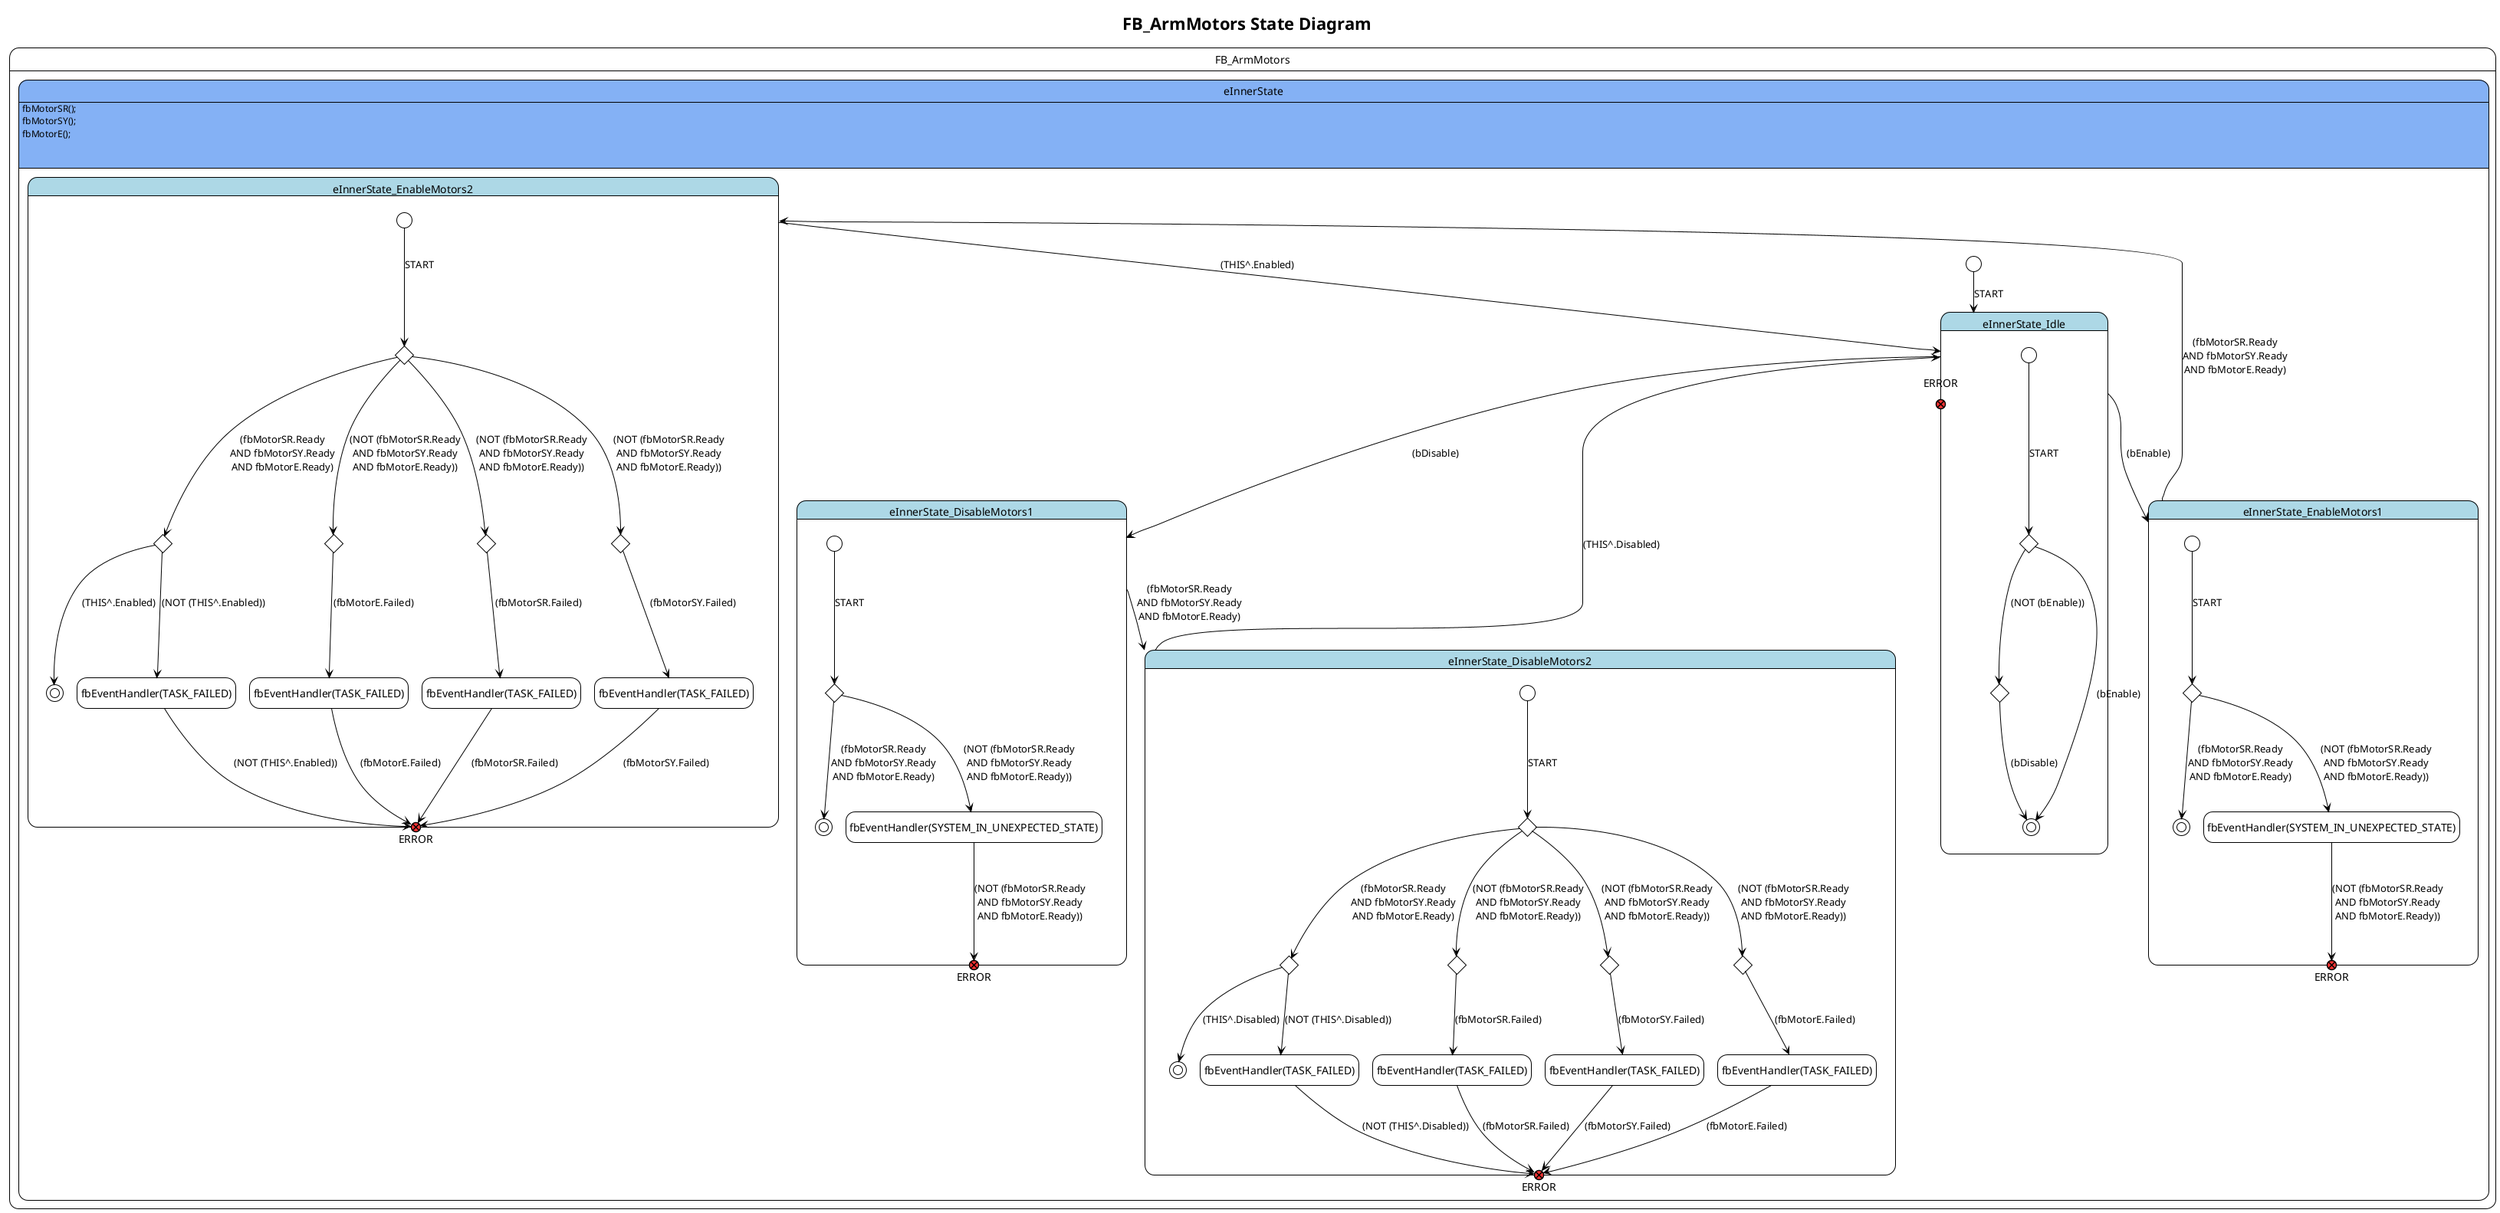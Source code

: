 @startuml State Diagram

!theme plain
'skin rose
'left to right direction
hide empty description
'!theme reddress-lightgreen
title FB_ArmMotors State Diagram



state FB_ArmMotors{

state eInnerState #84b1f5 {
	[*] --> eInnerState_Idle : START
	state eInnerState_Idle #lightblue {
state "ERROR" as eInnerState_Idle_ERROR <<exitPoint>> #ff3333
	state eInnerState_Idle_Node_0 <<choice>>
	[*] ---> eInnerState_Idle_Node_0 : START
	eInnerState_Idle_Node_0 ---> [*] : (bEnable)
	state eInnerState_Idle_Node_1 <<choice>>
	eInnerState_Idle_Node_1 ---> [*] : (bDisable)
	}
	state eInnerState_EnableMotors1 #lightblue {
state "ERROR" as eInnerState_EnableMotors1_ERROR <<exitPoint>> #ff3333
	state eInnerState_EnableMotors1_Node_0 <<choice>>
	[*] ---> eInnerState_EnableMotors1_Node_0 : START
	eInnerState_EnableMotors1_Node_0 ---> [*] : (fbMotorSR.Ready\nAND fbMotorSY.Ready\nAND fbMotorE.Ready)
	state "fbEventHandler(SYSTEM_IN_UNEXPECTED_STATE)" as eInnerState_EnableMotors1_Node_1 
	}
	state eInnerState_EnableMotors2 #lightblue {
state "ERROR" as eInnerState_EnableMotors2_ERROR <<exitPoint>> #ff3333
	state eInnerState_EnableMotors2_Node_0 <<choice>>
	[*] ---> eInnerState_EnableMotors2_Node_0 : START
		state eInnerState_EnableMotors2_Node_1 <<choice>>
	eInnerState_EnableMotors2_Node_1 ---> [*] : (THIS^.Enabled)
		state "fbEventHandler(TASK_FAILED)" as eInnerState_EnableMotors2_Node_2 
		state eInnerState_EnableMotors2_Node_3 <<choice>>
		state "fbEventHandler(TASK_FAILED)" as eInnerState_EnableMotors2_Node_4 
		state eInnerState_EnableMotors2_Node_5 <<choice>>
		state "fbEventHandler(TASK_FAILED)" as eInnerState_EnableMotors2_Node_6 
		state eInnerState_EnableMotors2_Node_7 <<choice>>
		state "fbEventHandler(TASK_FAILED)" as eInnerState_EnableMotors2_Node_8 
	}
	state eInnerState_DisableMotors1 #lightblue {
state "ERROR" as eInnerState_DisableMotors1_ERROR <<exitPoint>> #ff3333
	state eInnerState_DisableMotors1_Node_0 <<choice>>
	[*] ---> eInnerState_DisableMotors1_Node_0 : START
	eInnerState_DisableMotors1_Node_0 ---> [*] : (fbMotorSR.Ready\nAND fbMotorSY.Ready\nAND fbMotorE.Ready)
	state "fbEventHandler(SYSTEM_IN_UNEXPECTED_STATE)" as eInnerState_DisableMotors1_Node_1 
	}
	state eInnerState_DisableMotors2 #lightblue {
state "ERROR" as eInnerState_DisableMotors2_ERROR <<exitPoint>> #ff3333
	state eInnerState_DisableMotors2_Node_0 <<choice>>
	[*] ---> eInnerState_DisableMotors2_Node_0 : START
		state eInnerState_DisableMotors2_Node_1 <<choice>>
	eInnerState_DisableMotors2_Node_1 ---> [*] : (THIS^.Disabled)
		state "fbEventHandler(TASK_FAILED)" as eInnerState_DisableMotors2_Node_2 
		state eInnerState_DisableMotors2_Node_3 <<choice>>
		state "fbEventHandler(TASK_FAILED)" as eInnerState_DisableMotors2_Node_4 
		state eInnerState_DisableMotors2_Node_5 <<choice>>
		state "fbEventHandler(TASK_FAILED)" as eInnerState_DisableMotors2_Node_6 
		state eInnerState_DisableMotors2_Node_7 <<choice>>
		state "fbEventHandler(TASK_FAILED)" as eInnerState_DisableMotors2_Node_8 
	}
	}
	eInnerState_Idle ---> eInnerState_EnableMotors1 : (bEnable)
	eInnerState_Idle_Node_0 ---> eInnerState_Idle_Node_1 : (NOT (bEnable))
	eInnerState_Idle ---> eInnerState_DisableMotors1 : (bDisable)
	eInnerState_EnableMotors1 ---> eInnerState_EnableMotors2 : (fbMotorSR.Ready\nAND fbMotorSY.Ready\nAND fbMotorE.Ready)
	eInnerState_EnableMotors1_Node_0 ---> eInnerState_EnableMotors1_Node_1 : (NOT (fbMotorSR.Ready\nAND fbMotorSY.Ready\nAND fbMotorE.Ready))
	eInnerState_EnableMotors1_Node_1 ---> eInnerState_EnableMotors1_ERROR : (NOT (fbMotorSR.Ready\nAND fbMotorSY.Ready\nAND fbMotorE.Ready))
	eInnerState_EnableMotors2_Node_0 ---> eInnerState_EnableMotors2_Node_1 : (fbMotorSR.Ready\nAND fbMotorSY.Ready\nAND fbMotorE.Ready)
	eInnerState_EnableMotors2 ---> eInnerState_Idle : (THIS^.Enabled)
	eInnerState_EnableMotors2_Node_1 ---> eInnerState_EnableMotors2_Node_2 : (NOT (THIS^.Enabled))
	eInnerState_EnableMotors2_Node_2 ---> eInnerState_EnableMotors2_ERROR : (NOT (THIS^.Enabled))
	eInnerState_EnableMotors2_Node_0 ---> eInnerState_EnableMotors2_Node_3 : (NOT (fbMotorSR.Ready\nAND fbMotorSY.Ready\nAND fbMotorE.Ready))
	eInnerState_EnableMotors2_Node_3 ---> eInnerState_EnableMotors2_Node_4 : (fbMotorSR.Failed)
	eInnerState_EnableMotors2_Node_4 ---> eInnerState_EnableMotors2_ERROR : (fbMotorSR.Failed)
	eInnerState_EnableMotors2_Node_0 ---> eInnerState_EnableMotors2_Node_5 : (NOT (fbMotorSR.Ready\nAND fbMotorSY.Ready\nAND fbMotorE.Ready))
	eInnerState_EnableMotors2_Node_5 ---> eInnerState_EnableMotors2_Node_6 : (fbMotorSY.Failed)
	eInnerState_EnableMotors2_Node_6 ---> eInnerState_EnableMotors2_ERROR : (fbMotorSY.Failed)
	eInnerState_EnableMotors2_Node_0 ---> eInnerState_EnableMotors2_Node_7 : (NOT (fbMotorSR.Ready\nAND fbMotorSY.Ready\nAND fbMotorE.Ready))
	eInnerState_EnableMotors2_Node_7 ---> eInnerState_EnableMotors2_Node_8 : (fbMotorE.Failed)
	eInnerState_EnableMotors2_Node_8 ---> eInnerState_EnableMotors2_ERROR : (fbMotorE.Failed)
	eInnerState_DisableMotors1 ---> eInnerState_DisableMotors2 : (fbMotorSR.Ready\nAND fbMotorSY.Ready\nAND fbMotorE.Ready)
	eInnerState_DisableMotors1_Node_0 ---> eInnerState_DisableMotors1_Node_1 : (NOT (fbMotorSR.Ready\nAND fbMotorSY.Ready\nAND fbMotorE.Ready))
	eInnerState_DisableMotors1_Node_1 ---> eInnerState_DisableMotors1_ERROR : (NOT (fbMotorSR.Ready\nAND fbMotorSY.Ready\nAND fbMotorE.Ready))
	eInnerState_DisableMotors2_Node_0 ---> eInnerState_DisableMotors2_Node_1 : (fbMotorSR.Ready\nAND fbMotorSY.Ready\nAND fbMotorE.Ready)
	eInnerState_DisableMotors2 ---> eInnerState_Idle : (THIS^.Disabled)
	eInnerState_DisableMotors2_Node_1 ---> eInnerState_DisableMotors2_Node_2 : (NOT (THIS^.Disabled))
	eInnerState_DisableMotors2_Node_2 ---> eInnerState_DisableMotors2_ERROR : (NOT (THIS^.Disabled))
	eInnerState_DisableMotors2_Node_0 ---> eInnerState_DisableMotors2_Node_3 : (NOT (fbMotorSR.Ready\nAND fbMotorSY.Ready\nAND fbMotorE.Ready))
	eInnerState_DisableMotors2_Node_3 ---> eInnerState_DisableMotors2_Node_4 : (fbMotorSR.Failed)
	eInnerState_DisableMotors2_Node_4 ---> eInnerState_DisableMotors2_ERROR : (fbMotorSR.Failed)
	eInnerState_DisableMotors2_Node_0 ---> eInnerState_DisableMotors2_Node_5 : (NOT (fbMotorSR.Ready\nAND fbMotorSY.Ready\nAND fbMotorE.Ready))
	eInnerState_DisableMotors2_Node_5 ---> eInnerState_DisableMotors2_Node_6 : (fbMotorSY.Failed)
	eInnerState_DisableMotors2_Node_6 ---> eInnerState_DisableMotors2_ERROR : (fbMotorSY.Failed)
	eInnerState_DisableMotors2_Node_0 ---> eInnerState_DisableMotors2_Node_7 : (NOT (fbMotorSR.Ready\nAND fbMotorSY.Ready\nAND fbMotorE.Ready))
	eInnerState_DisableMotors2_Node_7 ---> eInnerState_DisableMotors2_Node_8 : (fbMotorE.Failed)
	eInnerState_DisableMotors2_Node_8 ---> eInnerState_DisableMotors2_ERROR : (fbMotorE.Failed)
eInnerState : fbMotorSR();\nfbMotorSY();\nfbMotorE();\n
eInnerState : 


}

@enduml
